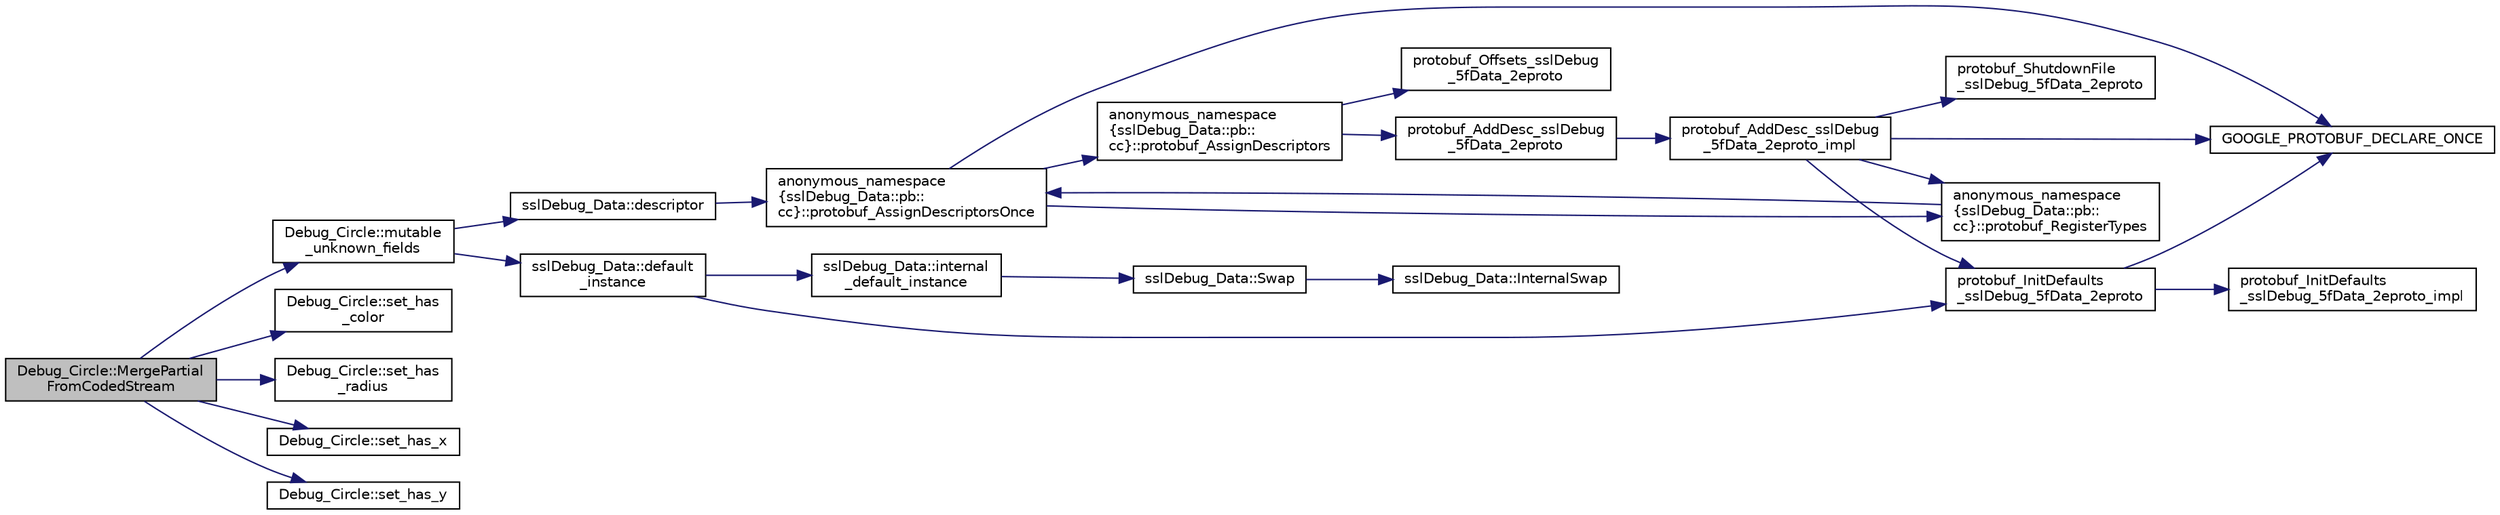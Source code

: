 digraph "Debug_Circle::MergePartialFromCodedStream"
{
 // INTERACTIVE_SVG=YES
  edge [fontname="Helvetica",fontsize="10",labelfontname="Helvetica",labelfontsize="10"];
  node [fontname="Helvetica",fontsize="10",shape=record];
  rankdir="LR";
  Node1 [label="Debug_Circle::MergePartial\lFromCodedStream",height=0.2,width=0.4,color="black", fillcolor="grey75", style="filled", fontcolor="black"];
  Node1 -> Node2 [color="midnightblue",fontsize="10",style="solid",fontname="Helvetica"];
  Node2 [label="Debug_Circle::mutable\l_unknown_fields",height=0.2,width=0.4,color="black", fillcolor="white", style="filled",URL="$d0/d75/class_debug___circle.html#ad9fb6c4346de45829c7e308336042226"];
  Node2 -> Node3 [color="midnightblue",fontsize="10",style="solid",fontname="Helvetica"];
  Node3 [label="sslDebug_Data::descriptor",height=0.2,width=0.4,color="black", fillcolor="white", style="filled",URL="$d4/d17/classssl_debug___data.html#a9fb0d4e1861a590b793db7b0fb6006e9"];
  Node3 -> Node4 [color="midnightblue",fontsize="10",style="solid",fontname="Helvetica"];
  Node4 [label="anonymous_namespace\l\{sslDebug_Data::pb::\lcc\}::protobuf_AssignDescriptorsOnce",height=0.2,width=0.4,color="black", fillcolor="white", style="filled",URL="$d5/d69/namespaceanonymous__namespace_02ssl_debug___data_8pb_8cc_03.html#aa37bb98042183672b28f8fddda58b729"];
  Node4 -> Node5 [color="midnightblue",fontsize="10",style="solid",fontname="Helvetica"];
  Node5 [label="GOOGLE_PROTOBUF_DECLARE_ONCE",height=0.2,width=0.4,color="black", fillcolor="white", style="filled",URL="$de/d3d/ssl_debug___data_8pb_8cc.html#adf2e32c6ade40588a9ca6241ec879775"];
  Node4 -> Node6 [color="midnightblue",fontsize="10",style="solid",fontname="Helvetica"];
  Node6 [label="anonymous_namespace\l\{sslDebug_Data::pb::\lcc\}::protobuf_AssignDescriptors",height=0.2,width=0.4,color="black", fillcolor="white", style="filled",URL="$d5/d69/namespaceanonymous__namespace_02ssl_debug___data_8pb_8cc_03.html#ac904ef4479515b87f97fc4a523056c10"];
  Node6 -> Node7 [color="midnightblue",fontsize="10",style="solid",fontname="Helvetica"];
  Node7 [label="protobuf_AddDesc_sslDebug\l_5fData_2eproto",height=0.2,width=0.4,color="black", fillcolor="white", style="filled",URL="$de/d3d/ssl_debug___data_8pb_8cc.html#a223c276d17c49d4dec9d8f19d6049184"];
  Node7 -> Node8 [color="midnightblue",fontsize="10",style="solid",fontname="Helvetica"];
  Node8 [label="protobuf_AddDesc_sslDebug\l_5fData_2eproto_impl",height=0.2,width=0.4,color="black", fillcolor="white", style="filled",URL="$de/d3d/ssl_debug___data_8pb_8cc.html#a7d433a7120b244fca24637c8418c9d4b"];
  Node8 -> Node5 [color="midnightblue",fontsize="10",style="solid",fontname="Helvetica"];
  Node8 -> Node9 [color="midnightblue",fontsize="10",style="solid",fontname="Helvetica"];
  Node9 [label="protobuf_InitDefaults\l_sslDebug_5fData_2eproto",height=0.2,width=0.4,color="black", fillcolor="white", style="filled",URL="$de/d3d/ssl_debug___data_8pb_8cc.html#a0070070cfa76c070921a3fc2bc7c388b"];
  Node9 -> Node5 [color="midnightblue",fontsize="10",style="solid",fontname="Helvetica"];
  Node9 -> Node10 [color="midnightblue",fontsize="10",style="solid",fontname="Helvetica"];
  Node10 [label="protobuf_InitDefaults\l_sslDebug_5fData_2eproto_impl",height=0.2,width=0.4,color="black", fillcolor="white", style="filled",URL="$de/d3d/ssl_debug___data_8pb_8cc.html#a68c73c3d75dda6d2390f18d60cbb202a"];
  Node8 -> Node11 [color="midnightblue",fontsize="10",style="solid",fontname="Helvetica"];
  Node11 [label="anonymous_namespace\l\{sslDebug_Data::pb::\lcc\}::protobuf_RegisterTypes",height=0.2,width=0.4,color="black", fillcolor="white", style="filled",URL="$d5/d69/namespaceanonymous__namespace_02ssl_debug___data_8pb_8cc_03.html#a17c4b3f5dcf75931d5df0ce37b83d52d"];
  Node11 -> Node4 [color="midnightblue",fontsize="10",style="solid",fontname="Helvetica"];
  Node8 -> Node12 [color="midnightblue",fontsize="10",style="solid",fontname="Helvetica"];
  Node12 [label="protobuf_ShutdownFile\l_sslDebug_5fData_2eproto",height=0.2,width=0.4,color="black", fillcolor="white", style="filled",URL="$de/d3d/ssl_debug___data_8pb_8cc.html#abb3946885d934911227c9c389f3a18f2"];
  Node6 -> Node13 [color="midnightblue",fontsize="10",style="solid",fontname="Helvetica"];
  Node13 [label="protobuf_Offsets_sslDebug\l_5fData_2eproto",height=0.2,width=0.4,color="black", fillcolor="white", style="filled",URL="$de/d3d/ssl_debug___data_8pb_8cc.html#a7fc2956b34c20edcfb960b1ac635fc43"];
  Node4 -> Node11 [color="midnightblue",fontsize="10",style="solid",fontname="Helvetica"];
  Node2 -> Node14 [color="midnightblue",fontsize="10",style="solid",fontname="Helvetica"];
  Node14 [label="sslDebug_Data::default\l_instance",height=0.2,width=0.4,color="black", fillcolor="white", style="filled",URL="$d4/d17/classssl_debug___data.html#a2cfbe3842e43586a19d32c1c7dce05ae"];
  Node14 -> Node9 [color="midnightblue",fontsize="10",style="solid",fontname="Helvetica"];
  Node14 -> Node15 [color="midnightblue",fontsize="10",style="solid",fontname="Helvetica"];
  Node15 [label="sslDebug_Data::internal\l_default_instance",height=0.2,width=0.4,color="black", fillcolor="white", style="filled",URL="$d4/d17/classssl_debug___data.html#a6c228149dad67debe9f7bb7ff372e455"];
  Node15 -> Node16 [color="midnightblue",fontsize="10",style="solid",fontname="Helvetica"];
  Node16 [label="sslDebug_Data::Swap",height=0.2,width=0.4,color="black", fillcolor="white", style="filled",URL="$d4/d17/classssl_debug___data.html#af803d7f7fe7f09ef001308777613478e"];
  Node16 -> Node17 [color="midnightblue",fontsize="10",style="solid",fontname="Helvetica"];
  Node17 [label="sslDebug_Data::InternalSwap",height=0.2,width=0.4,color="black", fillcolor="white", style="filled",URL="$d4/d17/classssl_debug___data.html#aaa637191c2ab15c4b8bfe78c6f9b098a"];
  Node1 -> Node18 [color="midnightblue",fontsize="10",style="solid",fontname="Helvetica"];
  Node18 [label="Debug_Circle::set_has\l_color",height=0.2,width=0.4,color="black", fillcolor="white", style="filled",URL="$d0/d75/class_debug___circle.html#a1855416f9f89d071cab3ceb0b416dccc"];
  Node1 -> Node19 [color="midnightblue",fontsize="10",style="solid",fontname="Helvetica"];
  Node19 [label="Debug_Circle::set_has\l_radius",height=0.2,width=0.4,color="black", fillcolor="white", style="filled",URL="$d0/d75/class_debug___circle.html#a6318b59cc2e0736fe525de18c8cd6b12"];
  Node1 -> Node20 [color="midnightblue",fontsize="10",style="solid",fontname="Helvetica"];
  Node20 [label="Debug_Circle::set_has_x",height=0.2,width=0.4,color="black", fillcolor="white", style="filled",URL="$d0/d75/class_debug___circle.html#ad404e1158c01ddea150c1e109968aee8"];
  Node1 -> Node21 [color="midnightblue",fontsize="10",style="solid",fontname="Helvetica"];
  Node21 [label="Debug_Circle::set_has_y",height=0.2,width=0.4,color="black", fillcolor="white", style="filled",URL="$d0/d75/class_debug___circle.html#a69cf497ec7b40dffc2bd8cf46d0d4be9"];
}
